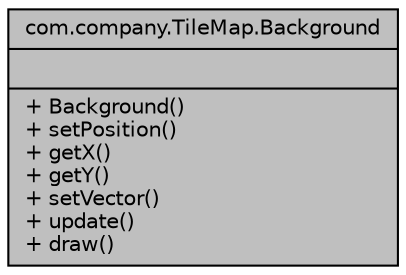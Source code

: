 digraph "com.company.TileMap.Background"
{
 // LATEX_PDF_SIZE
  edge [fontname="Helvetica",fontsize="10",labelfontname="Helvetica",labelfontsize="10"];
  node [fontname="Helvetica",fontsize="10",shape=record];
  Node1 [label="{com.company.TileMap.Background\n||+ Background()\l+ setPosition()\l+ getX()\l+ getY()\l+ setVector()\l+ update()\l+ draw()\l}",height=0.2,width=0.4,color="black", fillcolor="grey75", style="filled", fontcolor="black",tooltip="Clasa care se ocupa cu configurarea si desenarea imaginii de background."];
}
